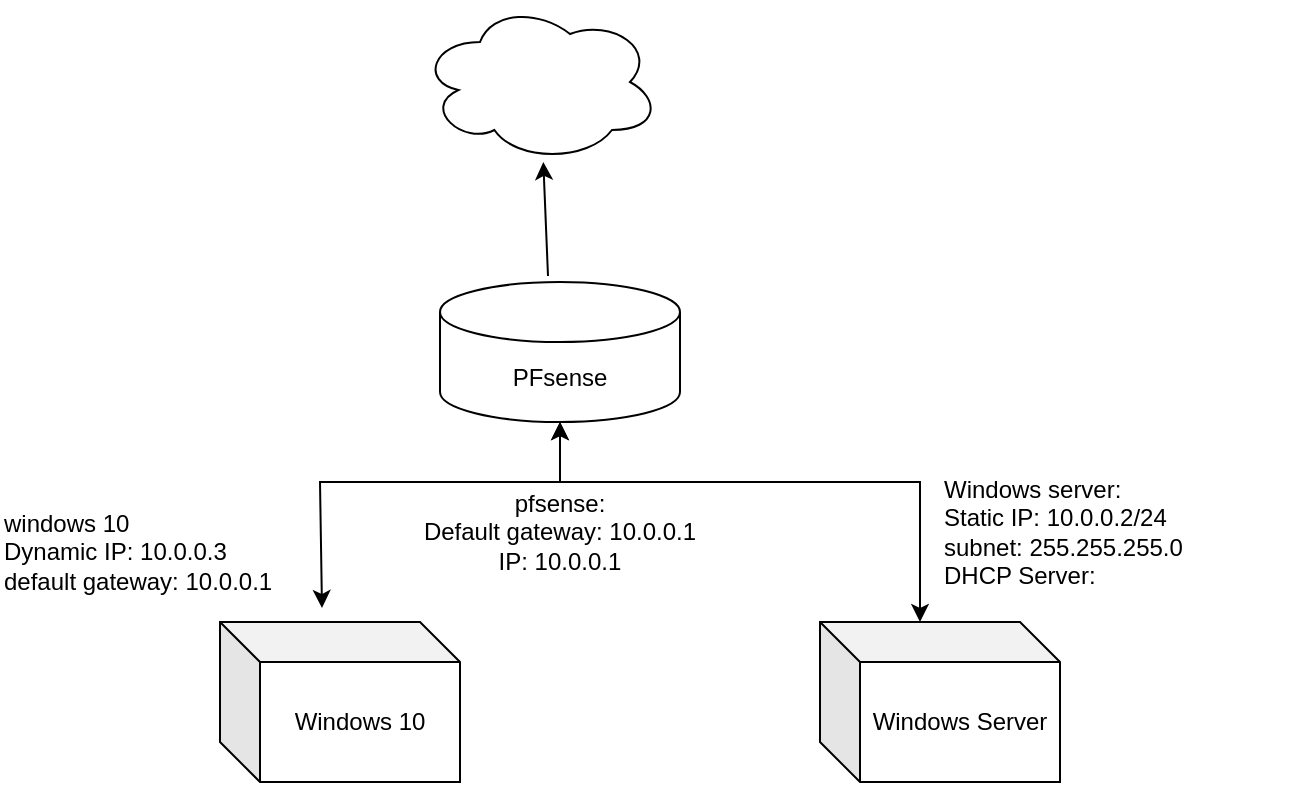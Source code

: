<mxfile version="21.6.6" type="google">
  <diagram name="Page-1" id="655C8YqllHlCtVucH9ov">
    <mxGraphModel grid="1" page="1" gridSize="10" guides="1" tooltips="1" connect="1" arrows="1" fold="1" pageScale="1" pageWidth="850" pageHeight="1100" math="0" shadow="0">
      <root>
        <mxCell id="0" />
        <mxCell id="1" parent="0" />
        <mxCell id="5nKb9kS0SFnYoCbLCtVp-1" value="PFsense" style="shape=cylinder3;whiteSpace=wrap;html=1;boundedLbl=1;backgroundOutline=1;size=15;" vertex="1" parent="1">
          <mxGeometry x="360" y="240" width="120" height="70" as="geometry" />
        </mxCell>
        <mxCell id="5nKb9kS0SFnYoCbLCtVp-2" value="Windows Server" style="shape=cube;whiteSpace=wrap;html=1;boundedLbl=1;backgroundOutline=1;darkOpacity=0.05;darkOpacity2=0.1;" vertex="1" parent="1">
          <mxGeometry x="550" y="410" width="120" height="80" as="geometry" />
        </mxCell>
        <mxCell id="5nKb9kS0SFnYoCbLCtVp-3" value="Windows 10" style="shape=cube;whiteSpace=wrap;html=1;boundedLbl=1;backgroundOutline=1;darkOpacity=0.05;darkOpacity2=0.1;" vertex="1" parent="1">
          <mxGeometry x="250" y="410" width="120" height="80" as="geometry" />
        </mxCell>
        <mxCell id="5nKb9kS0SFnYoCbLCtVp-4" value="" style="endArrow=classic;startArrow=classic;html=1;rounded=0;entryX=0.5;entryY=1;entryDx=0;entryDy=0;entryPerimeter=0;" edge="1" parent="1" target="5nKb9kS0SFnYoCbLCtVp-1">
          <mxGeometry width="50" height="50" relative="1" as="geometry">
            <mxPoint x="301" y="403" as="sourcePoint" />
            <mxPoint x="490" y="350" as="targetPoint" />
            <Array as="points">
              <mxPoint x="300" y="340" />
              <mxPoint x="420" y="340" />
            </Array>
          </mxGeometry>
        </mxCell>
        <mxCell id="5nKb9kS0SFnYoCbLCtVp-5" value="" style="endArrow=classic;startArrow=classic;html=1;rounded=0;entryX=0;entryY=0;entryDx=50;entryDy=0;entryPerimeter=0;exitX=0.5;exitY=1;exitDx=0;exitDy=0;exitPerimeter=0;" edge="1" parent="1" source="5nKb9kS0SFnYoCbLCtVp-1" target="5nKb9kS0SFnYoCbLCtVp-2">
          <mxGeometry width="50" height="50" relative="1" as="geometry">
            <mxPoint x="430" y="390" as="sourcePoint" />
            <mxPoint x="490" y="350" as="targetPoint" />
            <Array as="points">
              <mxPoint x="420" y="340" />
              <mxPoint x="600" y="340" />
            </Array>
          </mxGeometry>
        </mxCell>
        <mxCell id="5nKb9kS0SFnYoCbLCtVp-6" value="windows 10&lt;br&gt;Dynamic IP: 10.0.0.3&lt;br&gt;default gateway: 10.0.0.1" style="text;html=1;strokeColor=none;fillColor=none;align=left;verticalAlign=middle;whiteSpace=wrap;rounded=0;" vertex="1" parent="1">
          <mxGeometry x="140" y="360" width="160" height="30" as="geometry" />
        </mxCell>
        <mxCell id="5nKb9kS0SFnYoCbLCtVp-7" value="Windows server:&lt;br&gt;Static IP: 10.0.0.2/24&lt;br&gt;subnet: 255.255.255.0 &lt;br&gt;DHCP Server:&lt;br&gt;" style="text;html=1;strokeColor=none;fillColor=none;align=left;verticalAlign=middle;whiteSpace=wrap;rounded=0;" vertex="1" parent="1">
          <mxGeometry x="610" y="350" width="180" height="30" as="geometry" />
        </mxCell>
        <mxCell id="5nKb9kS0SFnYoCbLCtVp-12" value="" style="endArrow=classic;html=1;rounded=0;exitX=0.45;exitY=-0.043;exitDx=0;exitDy=0;exitPerimeter=0;" edge="1" parent="1" source="5nKb9kS0SFnYoCbLCtVp-1" target="5nKb9kS0SFnYoCbLCtVp-11">
          <mxGeometry width="50" height="50" relative="1" as="geometry">
            <mxPoint x="414" y="237" as="sourcePoint" />
            <mxPoint x="414" y="150" as="targetPoint" />
          </mxGeometry>
        </mxCell>
        <mxCell id="5nKb9kS0SFnYoCbLCtVp-11" value="" style="ellipse;shape=cloud;whiteSpace=wrap;html=1;" vertex="1" parent="1">
          <mxGeometry x="350" y="100" width="120" height="80" as="geometry" />
        </mxCell>
        <mxCell id="5nKb9kS0SFnYoCbLCtVp-8" value="pfsense:&lt;br&gt;Default gateway: 10.0.0.1 &lt;br&gt;IP: 10.0.0.1" style="text;html=1;strokeColor=none;fillColor=none;align=center;verticalAlign=middle;whiteSpace=wrap;rounded=0;" vertex="1" parent="1">
          <mxGeometry x="345" y="350" width="150" height="30" as="geometry" />
        </mxCell>
      </root>
    </mxGraphModel>
  </diagram>
</mxfile>
